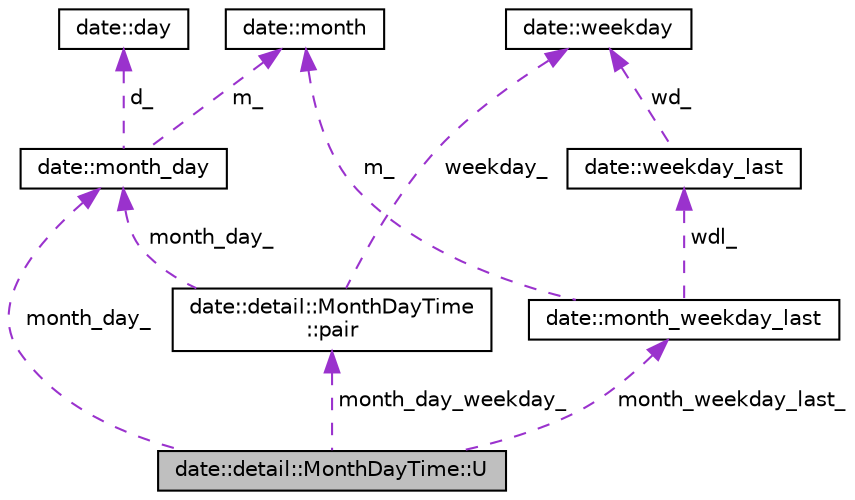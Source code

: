 digraph "date::detail::MonthDayTime::U"
{
 // LATEX_PDF_SIZE
  edge [fontname="Helvetica",fontsize="10",labelfontname="Helvetica",labelfontsize="10"];
  node [fontname="Helvetica",fontsize="10",shape=record];
  Node1 [label="date::detail::MonthDayTime::U",height=0.2,width=0.4,color="black", fillcolor="grey75", style="filled", fontcolor="black",tooltip=" "];
  Node2 -> Node1 [dir="back",color="darkorchid3",fontsize="10",style="dashed",label=" month_day_" ,fontname="Helvetica"];
  Node2 [label="date::month_day",height=0.2,width=0.4,color="black", fillcolor="white", style="filled",URL="$classdate_1_1month__day.html",tooltip=" "];
  Node3 -> Node2 [dir="back",color="darkorchid3",fontsize="10",style="dashed",label=" d_" ,fontname="Helvetica"];
  Node3 [label="date::day",height=0.2,width=0.4,color="black", fillcolor="white", style="filled",URL="$classdate_1_1day.html",tooltip=" "];
  Node4 -> Node2 [dir="back",color="darkorchid3",fontsize="10",style="dashed",label=" m_" ,fontname="Helvetica"];
  Node4 [label="date::month",height=0.2,width=0.4,color="black", fillcolor="white", style="filled",URL="$classdate_1_1month.html",tooltip=" "];
  Node5 -> Node1 [dir="back",color="darkorchid3",fontsize="10",style="dashed",label=" month_weekday_last_" ,fontname="Helvetica"];
  Node5 [label="date::month_weekday_last",height=0.2,width=0.4,color="black", fillcolor="white", style="filled",URL="$classdate_1_1month__weekday__last.html",tooltip=" "];
  Node6 -> Node5 [dir="back",color="darkorchid3",fontsize="10",style="dashed",label=" wdl_" ,fontname="Helvetica"];
  Node6 [label="date::weekday_last",height=0.2,width=0.4,color="black", fillcolor="white", style="filled",URL="$classdate_1_1weekday__last.html",tooltip=" "];
  Node7 -> Node6 [dir="back",color="darkorchid3",fontsize="10",style="dashed",label=" wd_" ,fontname="Helvetica"];
  Node7 [label="date::weekday",height=0.2,width=0.4,color="black", fillcolor="white", style="filled",URL="$classdate_1_1weekday.html",tooltip=" "];
  Node4 -> Node5 [dir="back",color="darkorchid3",fontsize="10",style="dashed",label=" m_" ,fontname="Helvetica"];
  Node8 -> Node1 [dir="back",color="darkorchid3",fontsize="10",style="dashed",label=" month_day_weekday_" ,fontname="Helvetica"];
  Node8 [label="date::detail::MonthDayTime\l::pair",height=0.2,width=0.4,color="black", fillcolor="white", style="filled",URL="$structdate_1_1detail_1_1MonthDayTime_1_1pair.html",tooltip=" "];
  Node2 -> Node8 [dir="back",color="darkorchid3",fontsize="10",style="dashed",label=" month_day_" ,fontname="Helvetica"];
  Node7 -> Node8 [dir="back",color="darkorchid3",fontsize="10",style="dashed",label=" weekday_" ,fontname="Helvetica"];
}
